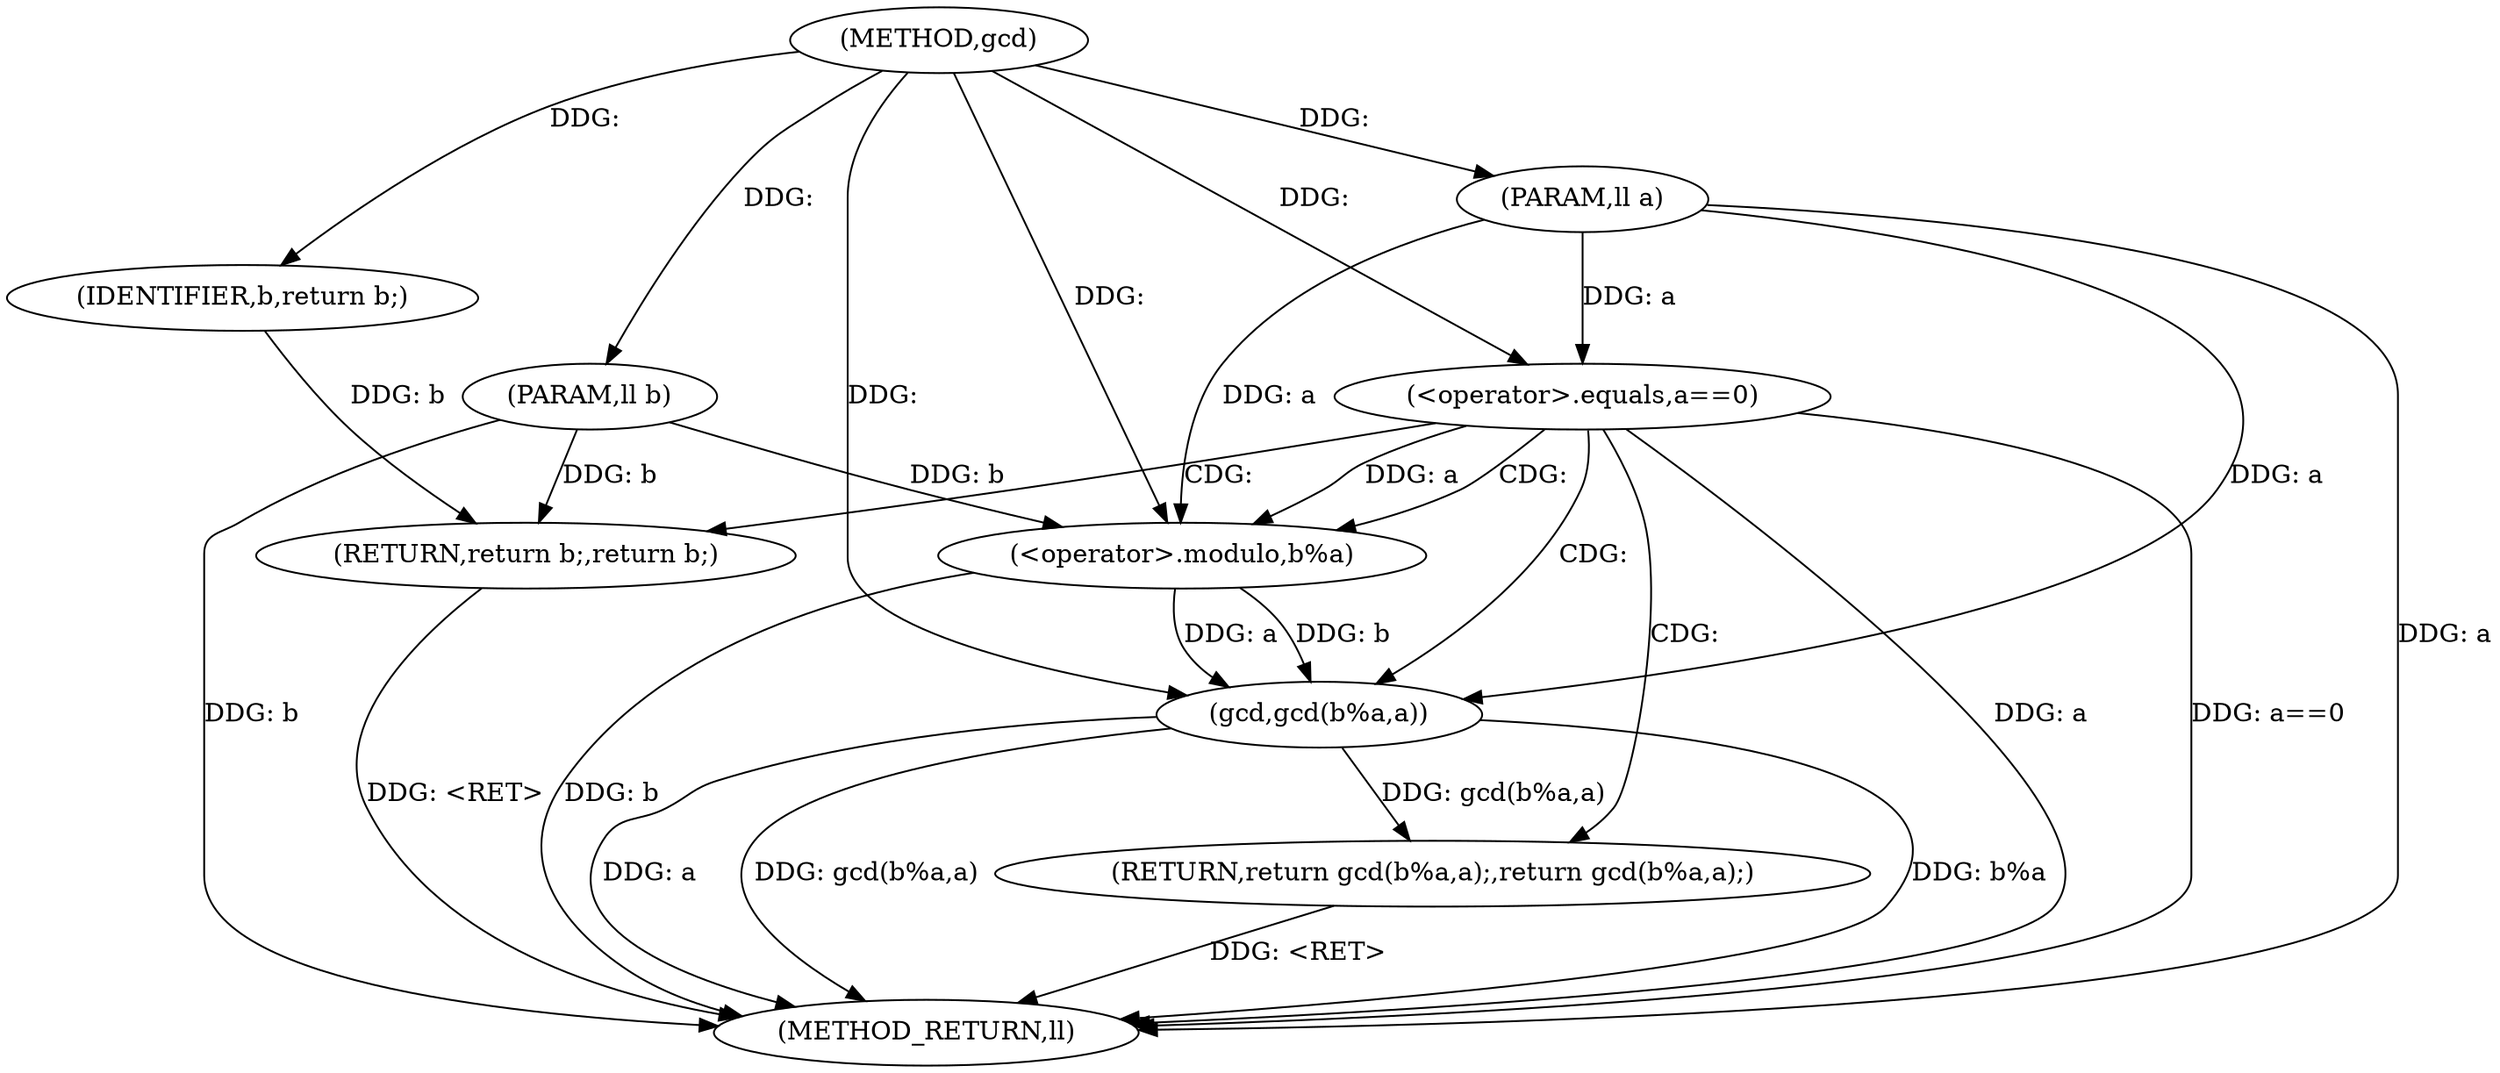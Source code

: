 digraph "gcd" {  
"1000331" [label = "(METHOD,gcd)" ]
"1000347" [label = "(METHOD_RETURN,ll)" ]
"1000332" [label = "(PARAM,ll a)" ]
"1000333" [label = "(PARAM,ll b)" ]
"1000341" [label = "(RETURN,return gcd(b%a,a);,return gcd(b%a,a);)" ]
"1000336" [label = "(<operator>.equals,a==0)" ]
"1000339" [label = "(RETURN,return b;,return b;)" ]
"1000342" [label = "(gcd,gcd(b%a,a))" ]
"1000340" [label = "(IDENTIFIER,b,return b;)" ]
"1000343" [label = "(<operator>.modulo,b%a)" ]
  "1000341" -> "1000347"  [ label = "DDG: <RET>"] 
  "1000332" -> "1000347"  [ label = "DDG: a"] 
  "1000333" -> "1000347"  [ label = "DDG: b"] 
  "1000336" -> "1000347"  [ label = "DDG: a"] 
  "1000336" -> "1000347"  [ label = "DDG: a==0"] 
  "1000343" -> "1000347"  [ label = "DDG: b"] 
  "1000342" -> "1000347"  [ label = "DDG: b%a"] 
  "1000342" -> "1000347"  [ label = "DDG: a"] 
  "1000342" -> "1000347"  [ label = "DDG: gcd(b%a,a)"] 
  "1000339" -> "1000347"  [ label = "DDG: <RET>"] 
  "1000331" -> "1000332"  [ label = "DDG: "] 
  "1000331" -> "1000333"  [ label = "DDG: "] 
  "1000342" -> "1000341"  [ label = "DDG: gcd(b%a,a)"] 
  "1000340" -> "1000339"  [ label = "DDG: b"] 
  "1000333" -> "1000339"  [ label = "DDG: b"] 
  "1000332" -> "1000336"  [ label = "DDG: a"] 
  "1000331" -> "1000336"  [ label = "DDG: "] 
  "1000331" -> "1000340"  [ label = "DDG: "] 
  "1000343" -> "1000342"  [ label = "DDG: a"] 
  "1000343" -> "1000342"  [ label = "DDG: b"] 
  "1000332" -> "1000342"  [ label = "DDG: a"] 
  "1000331" -> "1000342"  [ label = "DDG: "] 
  "1000333" -> "1000343"  [ label = "DDG: b"] 
  "1000331" -> "1000343"  [ label = "DDG: "] 
  "1000336" -> "1000343"  [ label = "DDG: a"] 
  "1000332" -> "1000343"  [ label = "DDG: a"] 
  "1000336" -> "1000341"  [ label = "CDG: "] 
  "1000336" -> "1000339"  [ label = "CDG: "] 
  "1000336" -> "1000342"  [ label = "CDG: "] 
  "1000336" -> "1000343"  [ label = "CDG: "] 
}
